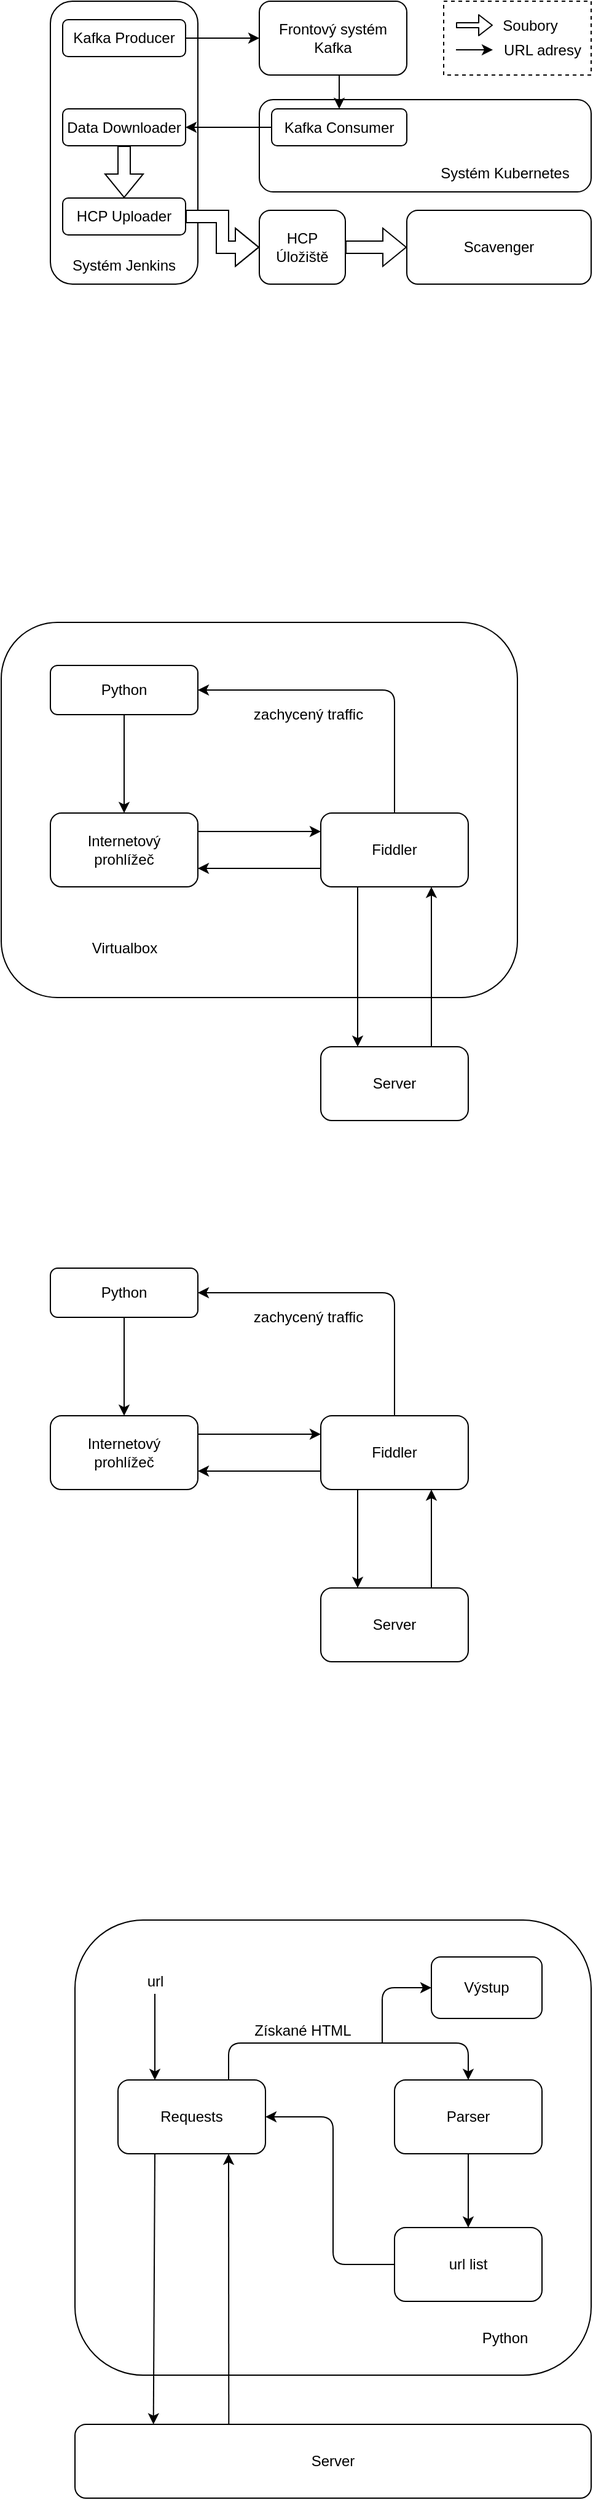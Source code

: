 <mxfile version="13.1.1" type="device"><diagram id="C5RBs43oDa-KdzZeNtuy" name="Page-1"><mxGraphModel dx="1422" dy="1960" grid="1" gridSize="10" guides="1" tooltips="1" connect="1" arrows="1" fold="1" page="1" pageScale="1" pageWidth="827" pageHeight="1169" math="0" shadow="0"><root><mxCell id="WIyWlLk6GJQsqaUBKTNV-0"/><mxCell id="WIyWlLk6GJQsqaUBKTNV-1" parent="WIyWlLk6GJQsqaUBKTNV-0"/><mxCell id="J5JxxN45K0CbLRIgs2EJ-31" value="" style="rounded=0;whiteSpace=wrap;html=1;fillColor=#ffffff;dashed=1;" vertex="1" parent="WIyWlLk6GJQsqaUBKTNV-1"><mxGeometry x="470" y="-940" width="120" height="60" as="geometry"/></mxCell><mxCell id="WIyWlLk6GJQsqaUBKTNV-3" value="Python" style="rounded=1;whiteSpace=wrap;html=1;fontSize=12;glass=0;strokeWidth=1;shadow=0;" parent="WIyWlLk6GJQsqaUBKTNV-1" vertex="1"><mxGeometry x="150" y="90" width="120" height="40" as="geometry"/></mxCell><mxCell id="fSBgvs8n73xML7WAhJRm-7" value="Fiddler" style="rounded=1;whiteSpace=wrap;html=1;" parent="WIyWlLk6GJQsqaUBKTNV-1" vertex="1"><mxGeometry x="370" y="210" width="120" height="60" as="geometry"/></mxCell><mxCell id="fSBgvs8n73xML7WAhJRm-8" value="&lt;div&gt;Internetový &lt;br&gt;&lt;/div&gt;&lt;div&gt;prohlížeč&lt;/div&gt;" style="rounded=1;whiteSpace=wrap;html=1;" parent="WIyWlLk6GJQsqaUBKTNV-1" vertex="1"><mxGeometry x="150" y="210" width="120" height="60" as="geometry"/></mxCell><mxCell id="fSBgvs8n73xML7WAhJRm-17" value="Server" style="rounded=1;whiteSpace=wrap;html=1;" parent="WIyWlLk6GJQsqaUBKTNV-1" vertex="1"><mxGeometry x="370" y="350" width="120" height="60" as="geometry"/></mxCell><mxCell id="fSBgvs8n73xML7WAhJRm-20" value="" style="endArrow=classic;html=1;entryX=0;entryY=0.25;entryDx=0;entryDy=0;exitX=1;exitY=0.25;exitDx=0;exitDy=0;" parent="WIyWlLk6GJQsqaUBKTNV-1" source="fSBgvs8n73xML7WAhJRm-8" target="fSBgvs8n73xML7WAhJRm-7" edge="1"><mxGeometry width="50" height="50" relative="1" as="geometry"><mxPoint x="280" y="230" as="sourcePoint"/><mxPoint x="330" y="180" as="targetPoint"/></mxGeometry></mxCell><mxCell id="fSBgvs8n73xML7WAhJRm-21" value="" style="endArrow=classic;html=1;exitX=0.25;exitY=1;exitDx=0;exitDy=0;entryX=0.25;entryY=0;entryDx=0;entryDy=0;" parent="WIyWlLk6GJQsqaUBKTNV-1" source="fSBgvs8n73xML7WAhJRm-7" target="fSBgvs8n73xML7WAhJRm-17" edge="1"><mxGeometry width="50" height="50" relative="1" as="geometry"><mxPoint x="520" y="260" as="sourcePoint"/><mxPoint x="570" y="210" as="targetPoint"/></mxGeometry></mxCell><mxCell id="fSBgvs8n73xML7WAhJRm-22" value="" style="endArrow=classic;html=1;exitX=0.75;exitY=0;exitDx=0;exitDy=0;entryX=0.75;entryY=1;entryDx=0;entryDy=0;" parent="WIyWlLk6GJQsqaUBKTNV-1" source="fSBgvs8n73xML7WAhJRm-17" target="fSBgvs8n73xML7WAhJRm-7" edge="1"><mxGeometry width="50" height="50" relative="1" as="geometry"><mxPoint x="150" y="310" as="sourcePoint"/><mxPoint x="200" y="260" as="targetPoint"/></mxGeometry></mxCell><mxCell id="fSBgvs8n73xML7WAhJRm-23" value="" style="endArrow=classic;html=1;exitX=0;exitY=0.75;exitDx=0;exitDy=0;entryX=1;entryY=0.75;entryDx=0;entryDy=0;" parent="WIyWlLk6GJQsqaUBKTNV-1" source="fSBgvs8n73xML7WAhJRm-7" target="fSBgvs8n73xML7WAhJRm-8" edge="1"><mxGeometry width="50" height="50" relative="1" as="geometry"><mxPoint x="150" y="310" as="sourcePoint"/><mxPoint x="200" y="260" as="targetPoint"/></mxGeometry></mxCell><mxCell id="fSBgvs8n73xML7WAhJRm-28" value="" style="endArrow=classic;html=1;exitX=0.5;exitY=1;exitDx=0;exitDy=0;entryX=0.5;entryY=0;entryDx=0;entryDy=0;" parent="WIyWlLk6GJQsqaUBKTNV-1" source="WIyWlLk6GJQsqaUBKTNV-3" target="fSBgvs8n73xML7WAhJRm-8" edge="1"><mxGeometry width="50" height="50" relative="1" as="geometry"><mxPoint x="150" y="480" as="sourcePoint"/><mxPoint x="200" y="430" as="targetPoint"/></mxGeometry></mxCell><mxCell id="fSBgvs8n73xML7WAhJRm-30" value="" style="endArrow=classic;html=1;exitX=0.5;exitY=0;exitDx=0;exitDy=0;entryX=1;entryY=0.5;entryDx=0;entryDy=0;" parent="WIyWlLk6GJQsqaUBKTNV-1" source="fSBgvs8n73xML7WAhJRm-7" target="WIyWlLk6GJQsqaUBKTNV-3" edge="1"><mxGeometry width="50" height="50" relative="1" as="geometry"><mxPoint x="430" y="180" as="sourcePoint"/><mxPoint x="480" y="130" as="targetPoint"/><Array as="points"><mxPoint x="430" y="110"/></Array></mxGeometry></mxCell><mxCell id="fSBgvs8n73xML7WAhJRm-31" value="zachycený traffic" style="text;html=1;strokeColor=none;fillColor=none;align=center;verticalAlign=middle;whiteSpace=wrap;rounded=0;" parent="WIyWlLk6GJQsqaUBKTNV-1" vertex="1"><mxGeometry x="310" y="120" width="100" height="20" as="geometry"/></mxCell><mxCell id="fSBgvs8n73xML7WAhJRm-34" value="" style="rounded=1;whiteSpace=wrap;html=1;" parent="WIyWlLk6GJQsqaUBKTNV-1" vertex="1"><mxGeometry x="170" y="620" width="420" height="370" as="geometry"/></mxCell><mxCell id="fSBgvs8n73xML7WAhJRm-35" value="Requests" style="rounded=1;whiteSpace=wrap;html=1;" parent="WIyWlLk6GJQsqaUBKTNV-1" vertex="1"><mxGeometry x="205" y="750" width="120" height="60" as="geometry"/></mxCell><mxCell id="fSBgvs8n73xML7WAhJRm-36" value="Server" style="rounded=1;whiteSpace=wrap;html=1;" parent="WIyWlLk6GJQsqaUBKTNV-1" vertex="1"><mxGeometry x="170" y="1030" width="420" height="60" as="geometry"/></mxCell><mxCell id="fSBgvs8n73xML7WAhJRm-37" value="" style="endArrow=classic;html=1;entryX=0.152;entryY=0;entryDx=0;entryDy=0;exitX=0.25;exitY=1;exitDx=0;exitDy=0;entryPerimeter=0;" parent="WIyWlLk6GJQsqaUBKTNV-1" source="fSBgvs8n73xML7WAhJRm-35" target="fSBgvs8n73xML7WAhJRm-36" edge="1"><mxGeometry width="50" height="50" relative="1" as="geometry"><mxPoint x="235" y="820" as="sourcePoint"/><mxPoint x="405" y="690" as="targetPoint"/></mxGeometry></mxCell><mxCell id="fSBgvs8n73xML7WAhJRm-38" value="" style="endArrow=classic;html=1;entryX=0.75;entryY=1;entryDx=0;entryDy=0;exitX=0.298;exitY=0;exitDx=0;exitDy=0;exitPerimeter=0;" parent="WIyWlLk6GJQsqaUBKTNV-1" source="fSBgvs8n73xML7WAhJRm-36" target="fSBgvs8n73xML7WAhJRm-35" edge="1"><mxGeometry width="50" height="50" relative="1" as="geometry"><mxPoint x="295" y="930" as="sourcePoint"/><mxPoint x="235" y="750" as="targetPoint"/></mxGeometry></mxCell><mxCell id="fSBgvs8n73xML7WAhJRm-39" value="Python" style="text;html=1;strokeColor=none;fillColor=none;align=center;verticalAlign=middle;whiteSpace=wrap;rounded=0;" parent="WIyWlLk6GJQsqaUBKTNV-1" vertex="1"><mxGeometry x="500" y="950" width="40" height="20" as="geometry"/></mxCell><mxCell id="fSBgvs8n73xML7WAhJRm-40" value="Parser" style="rounded=1;whiteSpace=wrap;html=1;" parent="WIyWlLk6GJQsqaUBKTNV-1" vertex="1"><mxGeometry x="430" y="750" width="120" height="60" as="geometry"/></mxCell><mxCell id="fSBgvs8n73xML7WAhJRm-41" value="" style="endArrow=classic;html=1;entryX=0.5;entryY=0;entryDx=0;entryDy=0;exitX=0.75;exitY=0;exitDx=0;exitDy=0;" parent="WIyWlLk6GJQsqaUBKTNV-1" source="fSBgvs8n73xML7WAhJRm-35" target="fSBgvs8n73xML7WAhJRm-40" edge="1"><mxGeometry width="50" height="50" relative="1" as="geometry"><mxPoint x="360" y="770" as="sourcePoint"/><mxPoint x="410" y="720" as="targetPoint"/><Array as="points"><mxPoint x="295" y="720"/><mxPoint x="490" y="720"/></Array></mxGeometry></mxCell><mxCell id="fSBgvs8n73xML7WAhJRm-42" value="" style="endArrow=classic;html=1;entryX=0.25;entryY=0;entryDx=0;entryDy=0;" parent="WIyWlLk6GJQsqaUBKTNV-1" target="fSBgvs8n73xML7WAhJRm-35" edge="1"><mxGeometry width="50" height="50" relative="1" as="geometry"><mxPoint x="235" y="680" as="sourcePoint"/><mxPoint x="190" y="1090" as="targetPoint"/><Array as="points"/></mxGeometry></mxCell><mxCell id="fSBgvs8n73xML7WAhJRm-44" value="Získané HTML" style="text;html=1;align=center;verticalAlign=middle;resizable=0;points=[];autosize=1;" parent="WIyWlLk6GJQsqaUBKTNV-1" vertex="1"><mxGeometry x="310" y="700" width="90" height="20" as="geometry"/></mxCell><mxCell id="fSBgvs8n73xML7WAhJRm-46" value="" style="endArrow=classic;html=1;exitX=0.5;exitY=1;exitDx=0;exitDy=0;entryX=0.5;entryY=0;entryDx=0;entryDy=0;" parent="WIyWlLk6GJQsqaUBKTNV-1" source="fSBgvs8n73xML7WAhJRm-40" target="fSBgvs8n73xML7WAhJRm-48" edge="1"><mxGeometry width="50" height="50" relative="1" as="geometry"><mxPoint x="130" y="1220" as="sourcePoint"/><mxPoint x="180" y="1170" as="targetPoint"/></mxGeometry></mxCell><mxCell id="fSBgvs8n73xML7WAhJRm-47" value="url" style="text;html=1;align=center;verticalAlign=middle;resizable=0;points=[];autosize=1;" parent="WIyWlLk6GJQsqaUBKTNV-1" vertex="1"><mxGeometry x="220" y="660" width="30" height="20" as="geometry"/></mxCell><mxCell id="fSBgvs8n73xML7WAhJRm-48" value="url list" style="rounded=1;whiteSpace=wrap;html=1;" parent="WIyWlLk6GJQsqaUBKTNV-1" vertex="1"><mxGeometry x="430" y="870" width="120" height="60" as="geometry"/></mxCell><mxCell id="fSBgvs8n73xML7WAhJRm-49" value="" style="endArrow=classic;html=1;entryX=1;entryY=0.5;entryDx=0;entryDy=0;exitX=0;exitY=0.5;exitDx=0;exitDy=0;" parent="WIyWlLk6GJQsqaUBKTNV-1" source="fSBgvs8n73xML7WAhJRm-48" target="fSBgvs8n73xML7WAhJRm-35" edge="1"><mxGeometry width="50" height="50" relative="1" as="geometry"><mxPoint x="120" y="1300" as="sourcePoint"/><mxPoint x="170" y="1250" as="targetPoint"/><Array as="points"><mxPoint x="380" y="900"/><mxPoint x="380" y="815"/><mxPoint x="380" y="780"/></Array></mxGeometry></mxCell><mxCell id="fSBgvs8n73xML7WAhJRm-52" value="" style="endArrow=classic;html=1;entryX=0;entryY=0.5;entryDx=0;entryDy=0;" parent="WIyWlLk6GJQsqaUBKTNV-1" target="fSBgvs8n73xML7WAhJRm-53" edge="1"><mxGeometry width="50" height="50" relative="1" as="geometry"><mxPoint x="420" y="720" as="sourcePoint"/><mxPoint x="460" y="670" as="targetPoint"/><Array as="points"><mxPoint x="420" y="675"/></Array></mxGeometry></mxCell><mxCell id="fSBgvs8n73xML7WAhJRm-53" value="Výstup" style="rounded=1;whiteSpace=wrap;html=1;" parent="WIyWlLk6GJQsqaUBKTNV-1" vertex="1"><mxGeometry x="460" y="650" width="90" height="50" as="geometry"/></mxCell><mxCell id="fSBgvs8n73xML7WAhJRm-58" value="" style="rounded=1;whiteSpace=wrap;html=1;" parent="WIyWlLk6GJQsqaUBKTNV-1" vertex="1"><mxGeometry x="110" y="-435" width="420" height="305" as="geometry"/></mxCell><mxCell id="fSBgvs8n73xML7WAhJRm-74" value="Python" style="rounded=1;whiteSpace=wrap;html=1;fontSize=12;glass=0;strokeWidth=1;shadow=0;" parent="WIyWlLk6GJQsqaUBKTNV-1" vertex="1"><mxGeometry x="150" y="-400" width="120" height="40" as="geometry"/></mxCell><mxCell id="fSBgvs8n73xML7WAhJRm-75" value="Fiddler" style="rounded=1;whiteSpace=wrap;html=1;" parent="WIyWlLk6GJQsqaUBKTNV-1" vertex="1"><mxGeometry x="370" y="-280" width="120" height="60" as="geometry"/></mxCell><mxCell id="fSBgvs8n73xML7WAhJRm-76" value="&lt;div&gt;Internetový &lt;br&gt;&lt;/div&gt;&lt;div&gt;prohlížeč&lt;/div&gt;" style="rounded=1;whiteSpace=wrap;html=1;" parent="WIyWlLk6GJQsqaUBKTNV-1" vertex="1"><mxGeometry x="150" y="-280" width="120" height="60" as="geometry"/></mxCell><mxCell id="fSBgvs8n73xML7WAhJRm-77" value="Server" style="rounded=1;whiteSpace=wrap;html=1;" parent="WIyWlLk6GJQsqaUBKTNV-1" vertex="1"><mxGeometry x="370" y="-90" width="120" height="60" as="geometry"/></mxCell><mxCell id="fSBgvs8n73xML7WAhJRm-78" value="" style="endArrow=classic;html=1;entryX=0;entryY=0.25;entryDx=0;entryDy=0;exitX=1;exitY=0.25;exitDx=0;exitDy=0;" parent="WIyWlLk6GJQsqaUBKTNV-1" source="fSBgvs8n73xML7WAhJRm-76" target="fSBgvs8n73xML7WAhJRm-75" edge="1"><mxGeometry width="50" height="50" relative="1" as="geometry"><mxPoint x="280" y="-260" as="sourcePoint"/><mxPoint x="330" y="-310" as="targetPoint"/></mxGeometry></mxCell><mxCell id="fSBgvs8n73xML7WAhJRm-79" value="" style="endArrow=classic;html=1;exitX=0.25;exitY=1;exitDx=0;exitDy=0;entryX=0.25;entryY=0;entryDx=0;entryDy=0;" parent="WIyWlLk6GJQsqaUBKTNV-1" source="fSBgvs8n73xML7WAhJRm-75" target="fSBgvs8n73xML7WAhJRm-77" edge="1"><mxGeometry width="50" height="50" relative="1" as="geometry"><mxPoint x="520" y="-230" as="sourcePoint"/><mxPoint x="570" y="-280" as="targetPoint"/></mxGeometry></mxCell><mxCell id="fSBgvs8n73xML7WAhJRm-80" value="" style="endArrow=classic;html=1;exitX=0.75;exitY=0;exitDx=0;exitDy=0;entryX=0.75;entryY=1;entryDx=0;entryDy=0;" parent="WIyWlLk6GJQsqaUBKTNV-1" source="fSBgvs8n73xML7WAhJRm-77" target="fSBgvs8n73xML7WAhJRm-75" edge="1"><mxGeometry width="50" height="50" relative="1" as="geometry"><mxPoint x="150" y="-180" as="sourcePoint"/><mxPoint x="200" y="-230" as="targetPoint"/></mxGeometry></mxCell><mxCell id="fSBgvs8n73xML7WAhJRm-81" value="" style="endArrow=classic;html=1;exitX=0;exitY=0.75;exitDx=0;exitDy=0;entryX=1;entryY=0.75;entryDx=0;entryDy=0;" parent="WIyWlLk6GJQsqaUBKTNV-1" source="fSBgvs8n73xML7WAhJRm-75" target="fSBgvs8n73xML7WAhJRm-76" edge="1"><mxGeometry width="50" height="50" relative="1" as="geometry"><mxPoint x="150" y="-180" as="sourcePoint"/><mxPoint x="200" y="-230" as="targetPoint"/></mxGeometry></mxCell><mxCell id="fSBgvs8n73xML7WAhJRm-82" value="" style="endArrow=classic;html=1;exitX=0.5;exitY=1;exitDx=0;exitDy=0;entryX=0.5;entryY=0;entryDx=0;entryDy=0;" parent="WIyWlLk6GJQsqaUBKTNV-1" source="fSBgvs8n73xML7WAhJRm-74" target="fSBgvs8n73xML7WAhJRm-76" edge="1"><mxGeometry width="50" height="50" relative="1" as="geometry"><mxPoint x="150" y="-10" as="sourcePoint"/><mxPoint x="200" y="-60" as="targetPoint"/></mxGeometry></mxCell><mxCell id="fSBgvs8n73xML7WAhJRm-83" value="" style="endArrow=classic;html=1;exitX=0.5;exitY=0;exitDx=0;exitDy=0;entryX=1;entryY=0.5;entryDx=0;entryDy=0;" parent="WIyWlLk6GJQsqaUBKTNV-1" source="fSBgvs8n73xML7WAhJRm-75" target="fSBgvs8n73xML7WAhJRm-74" edge="1"><mxGeometry width="50" height="50" relative="1" as="geometry"><mxPoint x="430" y="-310" as="sourcePoint"/><mxPoint x="480" y="-360" as="targetPoint"/><Array as="points"><mxPoint x="430" y="-380"/></Array></mxGeometry></mxCell><mxCell id="fSBgvs8n73xML7WAhJRm-84" value="zachycený traffic" style="text;html=1;strokeColor=none;fillColor=none;align=center;verticalAlign=middle;whiteSpace=wrap;rounded=0;" parent="WIyWlLk6GJQsqaUBKTNV-1" vertex="1"><mxGeometry x="310" y="-370" width="100" height="20" as="geometry"/></mxCell><mxCell id="fSBgvs8n73xML7WAhJRm-85" value="Virtualbox" style="text;html=1;align=center;verticalAlign=middle;resizable=0;points=[];autosize=1;" parent="WIyWlLk6GJQsqaUBKTNV-1" vertex="1"><mxGeometry x="175" y="-180" width="70" height="20" as="geometry"/></mxCell><mxCell id="J5JxxN45K0CbLRIgs2EJ-1" value="" style="rounded=1;whiteSpace=wrap;html=1;" vertex="1" parent="WIyWlLk6GJQsqaUBKTNV-1"><mxGeometry x="150" y="-940" width="120" height="230" as="geometry"/></mxCell><mxCell id="J5JxxN45K0CbLRIgs2EJ-0" value="Systém Jenkins" style="rounded=1;whiteSpace=wrap;html=1;strokeColor=none;fillColor=none;" vertex="1" parent="WIyWlLk6GJQsqaUBKTNV-1"><mxGeometry x="165" y="-735" width="90" height="20" as="geometry"/></mxCell><mxCell id="J5JxxN45K0CbLRIgs2EJ-12" style="edgeStyle=orthogonalEdgeStyle;rounded=0;orthogonalLoop=1;jettySize=auto;html=1;exitX=1;exitY=0.5;exitDx=0;exitDy=0;entryX=0;entryY=0.5;entryDx=0;entryDy=0;" edge="1" parent="WIyWlLk6GJQsqaUBKTNV-1" source="J5JxxN45K0CbLRIgs2EJ-2" target="J5JxxN45K0CbLRIgs2EJ-5"><mxGeometry relative="1" as="geometry"/></mxCell><mxCell id="J5JxxN45K0CbLRIgs2EJ-2" value="Kafka Producer" style="rounded=1;whiteSpace=wrap;html=1;" vertex="1" parent="WIyWlLk6GJQsqaUBKTNV-1"><mxGeometry x="160" y="-925" width="100" height="30" as="geometry"/></mxCell><mxCell id="J5JxxN45K0CbLRIgs2EJ-15" style="edgeStyle=orthogonalEdgeStyle;rounded=0;orthogonalLoop=1;jettySize=auto;html=1;exitX=0.5;exitY=1;exitDx=0;exitDy=0;entryX=0.5;entryY=0;entryDx=0;entryDy=0;shape=flexArrow;" edge="1" parent="WIyWlLk6GJQsqaUBKTNV-1" source="J5JxxN45K0CbLRIgs2EJ-3" target="J5JxxN45K0CbLRIgs2EJ-4"><mxGeometry relative="1" as="geometry"/></mxCell><mxCell id="J5JxxN45K0CbLRIgs2EJ-3" value="Data Downloader" style="rounded=1;whiteSpace=wrap;html=1;" vertex="1" parent="WIyWlLk6GJQsqaUBKTNV-1"><mxGeometry x="160" y="-852.5" width="100" height="30" as="geometry"/></mxCell><mxCell id="J5JxxN45K0CbLRIgs2EJ-4" value="HCP Uploader" style="rounded=1;whiteSpace=wrap;html=1;" vertex="1" parent="WIyWlLk6GJQsqaUBKTNV-1"><mxGeometry x="160" y="-780" width="100" height="30" as="geometry"/></mxCell><mxCell id="J5JxxN45K0CbLRIgs2EJ-5" value="Frontový systém Kafka" style="rounded=1;whiteSpace=wrap;html=1;" vertex="1" parent="WIyWlLk6GJQsqaUBKTNV-1"><mxGeometry x="320" y="-940" width="120" height="60" as="geometry"/></mxCell><mxCell id="J5JxxN45K0CbLRIgs2EJ-8" value="" style="rounded=1;whiteSpace=wrap;html=1;" vertex="1" parent="WIyWlLk6GJQsqaUBKTNV-1"><mxGeometry x="320" y="-860" width="270" height="75" as="geometry"/></mxCell><mxCell id="J5JxxN45K0CbLRIgs2EJ-9" value="Systém Kubernetes" style="rounded=1;whiteSpace=wrap;html=1;strokeColor=none;fillColor=none;" vertex="1" parent="WIyWlLk6GJQsqaUBKTNV-1"><mxGeometry x="460" y="-815" width="120" height="30" as="geometry"/></mxCell><mxCell id="J5JxxN45K0CbLRIgs2EJ-14" style="edgeStyle=orthogonalEdgeStyle;rounded=0;orthogonalLoop=1;jettySize=auto;html=1;exitX=0;exitY=0.5;exitDx=0;exitDy=0;entryX=1;entryY=0.5;entryDx=0;entryDy=0;" edge="1" parent="WIyWlLk6GJQsqaUBKTNV-1" source="J5JxxN45K0CbLRIgs2EJ-10" target="J5JxxN45K0CbLRIgs2EJ-3"><mxGeometry relative="1" as="geometry"/></mxCell><mxCell id="J5JxxN45K0CbLRIgs2EJ-10" value="Kafka Consumer" style="rounded=1;whiteSpace=wrap;html=1;fillColor=#ffffff;" vertex="1" parent="WIyWlLk6GJQsqaUBKTNV-1"><mxGeometry x="330" y="-852.5" width="110" height="30" as="geometry"/></mxCell><mxCell id="J5JxxN45K0CbLRIgs2EJ-18" value="HCP Úložiště" style="rounded=1;whiteSpace=wrap;html=1;fillColor=#ffffff;" vertex="1" parent="WIyWlLk6GJQsqaUBKTNV-1"><mxGeometry x="320" y="-770" width="70" height="60" as="geometry"/></mxCell><mxCell id="J5JxxN45K0CbLRIgs2EJ-19" value="Scavenger" style="rounded=1;whiteSpace=wrap;html=1;fillColor=#ffffff;" vertex="1" parent="WIyWlLk6GJQsqaUBKTNV-1"><mxGeometry x="440" y="-770" width="150" height="60" as="geometry"/></mxCell><mxCell id="J5JxxN45K0CbLRIgs2EJ-20" style="edgeStyle=orthogonalEdgeStyle;rounded=0;orthogonalLoop=1;jettySize=auto;html=1;exitX=1;exitY=0.5;exitDx=0;exitDy=0;entryX=0;entryY=0.5;entryDx=0;entryDy=0;shape=flexArrow;fillColor=#ffffff;" edge="1" parent="WIyWlLk6GJQsqaUBKTNV-1" source="J5JxxN45K0CbLRIgs2EJ-4" target="J5JxxN45K0CbLRIgs2EJ-18"><mxGeometry relative="1" as="geometry"/></mxCell><mxCell id="J5JxxN45K0CbLRIgs2EJ-21" style="edgeStyle=orthogonalEdgeStyle;rounded=0;orthogonalLoop=1;jettySize=auto;html=1;exitX=1;exitY=0.5;exitDx=0;exitDy=0;entryX=0;entryY=0.5;entryDx=0;entryDy=0;shape=flexArrow;" edge="1" parent="WIyWlLk6GJQsqaUBKTNV-1" source="J5JxxN45K0CbLRIgs2EJ-18" target="J5JxxN45K0CbLRIgs2EJ-19"><mxGeometry relative="1" as="geometry"/></mxCell><mxCell id="J5JxxN45K0CbLRIgs2EJ-24" value="" style="shape=flexArrow;endArrow=classic;html=1;fillColor=#ffffff;width=4;endSize=3.33;endWidth=12;" edge="1" parent="WIyWlLk6GJQsqaUBKTNV-1"><mxGeometry width="50" height="50" relative="1" as="geometry"><mxPoint x="480" y="-920.5" as="sourcePoint"/><mxPoint x="510" y="-920.5" as="targetPoint"/></mxGeometry></mxCell><mxCell id="J5JxxN45K0CbLRIgs2EJ-25" value="Soubory" style="text;html=1;align=center;verticalAlign=middle;resizable=0;points=[];autosize=1;" vertex="1" parent="WIyWlLk6GJQsqaUBKTNV-1"><mxGeometry x="510" y="-930" width="60" height="20" as="geometry"/></mxCell><mxCell id="J5JxxN45K0CbLRIgs2EJ-26" value="" style="endArrow=classic;html=1;fillColor=#ffffff;" edge="1" parent="WIyWlLk6GJQsqaUBKTNV-1"><mxGeometry width="50" height="50" relative="1" as="geometry"><mxPoint x="480" y="-900.5" as="sourcePoint"/><mxPoint x="510" y="-900.5" as="targetPoint"/></mxGeometry></mxCell><mxCell id="J5JxxN45K0CbLRIgs2EJ-27" value="URL adresy" style="text;html=1;align=center;verticalAlign=middle;resizable=0;points=[];autosize=1;" vertex="1" parent="WIyWlLk6GJQsqaUBKTNV-1"><mxGeometry x="510" y="-910" width="80" height="20" as="geometry"/></mxCell><mxCell id="J5JxxN45K0CbLRIgs2EJ-32" style="edgeStyle=orthogonalEdgeStyle;rounded=0;orthogonalLoop=1;jettySize=auto;html=1;exitX=0.5;exitY=1;exitDx=0;exitDy=0;entryX=0.5;entryY=0;entryDx=0;entryDy=0;fillColor=#ffffff;" edge="1" parent="WIyWlLk6GJQsqaUBKTNV-1" source="J5JxxN45K0CbLRIgs2EJ-5" target="J5JxxN45K0CbLRIgs2EJ-10"><mxGeometry relative="1" as="geometry"/></mxCell></root></mxGraphModel></diagram></mxfile>